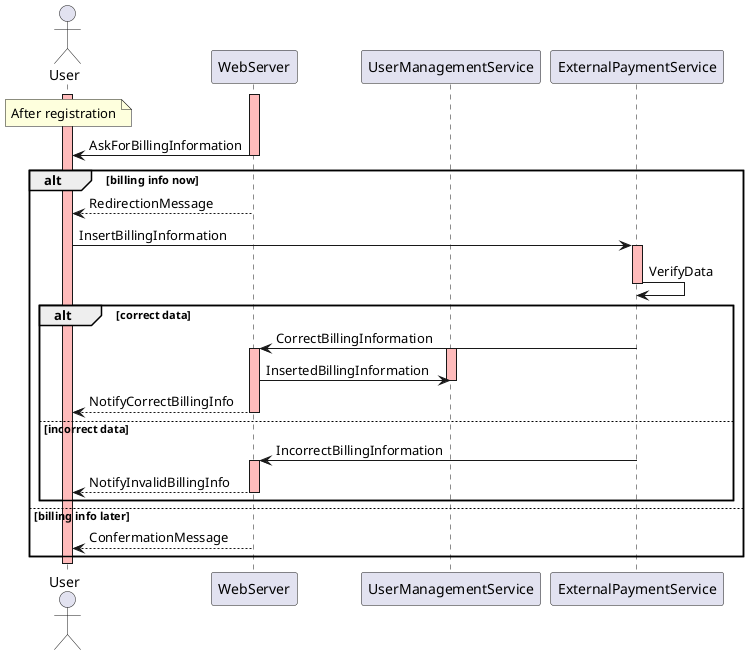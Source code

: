 @startuml

actor User
participant WebServer
participant UserManagementService
participant ExternalPaymentService

note over User: After registration

activate User #FFBBBB
activate WebServer #FFBBBB
WebServer -> User: AskForBillingInformation
deactivate WebServer

alt billing info now
  WebServer --> User: RedirectionMessage
  User -> ExternalPaymentService: InsertBillingInformation
  activate ExternalPaymentService #FFBBBB
  ExternalPaymentService -> ExternalPaymentService: VerifyData
  deactivate ExternalPaymentService

  alt correct data
    ExternalPaymentService -> WebServer: CorrectBillingInformation
    activate WebServer #FFBBBB
    activate UserManagementService #FFBBBB
    WebServer -> UserManagementService: InsertedBillingInformation
    deactivate UserManagementService #FFBBBB
    WebServer --> User: NotifyCorrectBillingInfo
    deactivate WebServer
  else incorrect data
    ExternalPaymentService -> WebServer: IncorrectBillingInformation
    activate WebServer #FFBBBB
    WebServer --> User: NotifyInvalidBillingInfo
    deactivate WebServer
  end

else billing info later
  WebServer --> User: ConfermationMessage
end

deactivate User

@enduml
